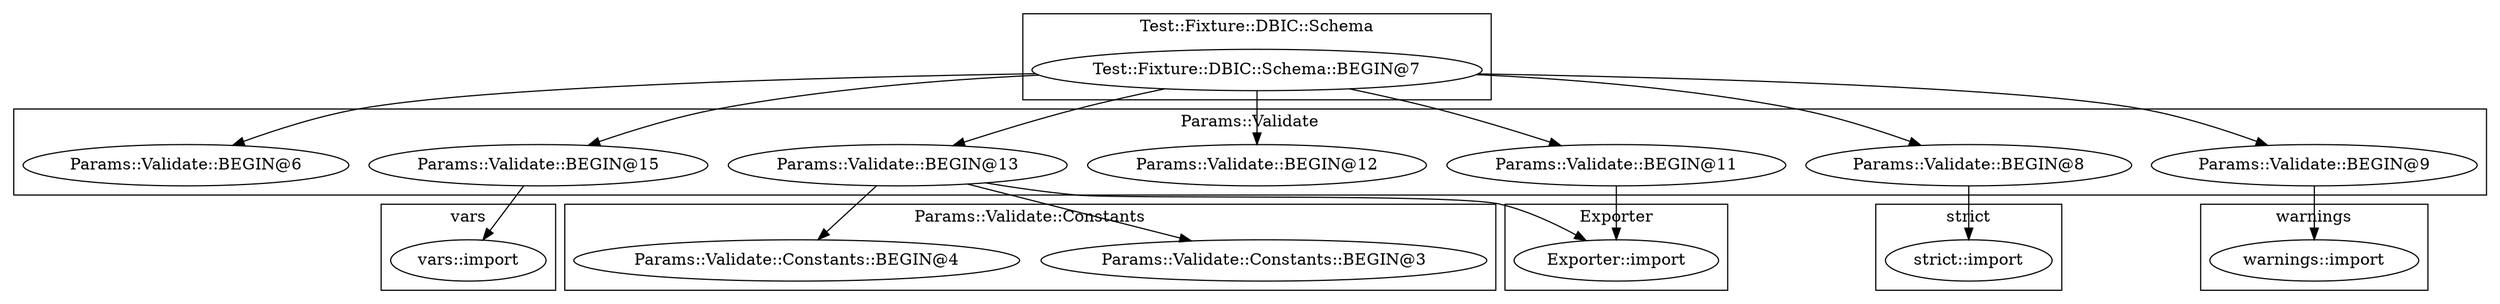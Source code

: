 digraph {
graph [overlap=false]
subgraph cluster_Params_Validate_Constants {
	label="Params::Validate::Constants";
	"Params::Validate::Constants::BEGIN@3";
	"Params::Validate::Constants::BEGIN@4";
}
subgraph cluster_Test_Fixture_DBIC_Schema {
	label="Test::Fixture::DBIC::Schema";
	"Test::Fixture::DBIC::Schema::BEGIN@7";
}
subgraph cluster_Params_Validate {
	label="Params::Validate";
	"Params::Validate::BEGIN@15";
	"Params::Validate::BEGIN@13";
	"Params::Validate::BEGIN@8";
	"Params::Validate::BEGIN@12";
	"Params::Validate::BEGIN@9";
	"Params::Validate::BEGIN@11";
	"Params::Validate::BEGIN@6";
}
subgraph cluster_Exporter {
	label="Exporter";
	"Exporter::import";
}
subgraph cluster_warnings {
	label="warnings";
	"warnings::import";
}
subgraph cluster_vars {
	label="vars";
	"vars::import";
}
subgraph cluster_strict {
	label="strict";
	"strict::import";
}
"Params::Validate::BEGIN@11" -> "Exporter::import";
"Params::Validate::BEGIN@13" -> "Exporter::import";
"Params::Validate::BEGIN@13" -> "Params::Validate::Constants::BEGIN@4";
"Test::Fixture::DBIC::Schema::BEGIN@7" -> "Params::Validate::BEGIN@6";
"Params::Validate::BEGIN@9" -> "warnings::import";
"Test::Fixture::DBIC::Schema::BEGIN@7" -> "Params::Validate::BEGIN@12";
"Params::Validate::BEGIN@15" -> "vars::import";
"Params::Validate::BEGIN@8" -> "strict::import";
"Test::Fixture::DBIC::Schema::BEGIN@7" -> "Params::Validate::BEGIN@11";
"Test::Fixture::DBIC::Schema::BEGIN@7" -> "Params::Validate::BEGIN@8";
"Test::Fixture::DBIC::Schema::BEGIN@7" -> "Params::Validate::BEGIN@9";
"Params::Validate::BEGIN@13" -> "Params::Validate::Constants::BEGIN@3";
"Test::Fixture::DBIC::Schema::BEGIN@7" -> "Params::Validate::BEGIN@13";
"Test::Fixture::DBIC::Schema::BEGIN@7" -> "Params::Validate::BEGIN@15";
}
